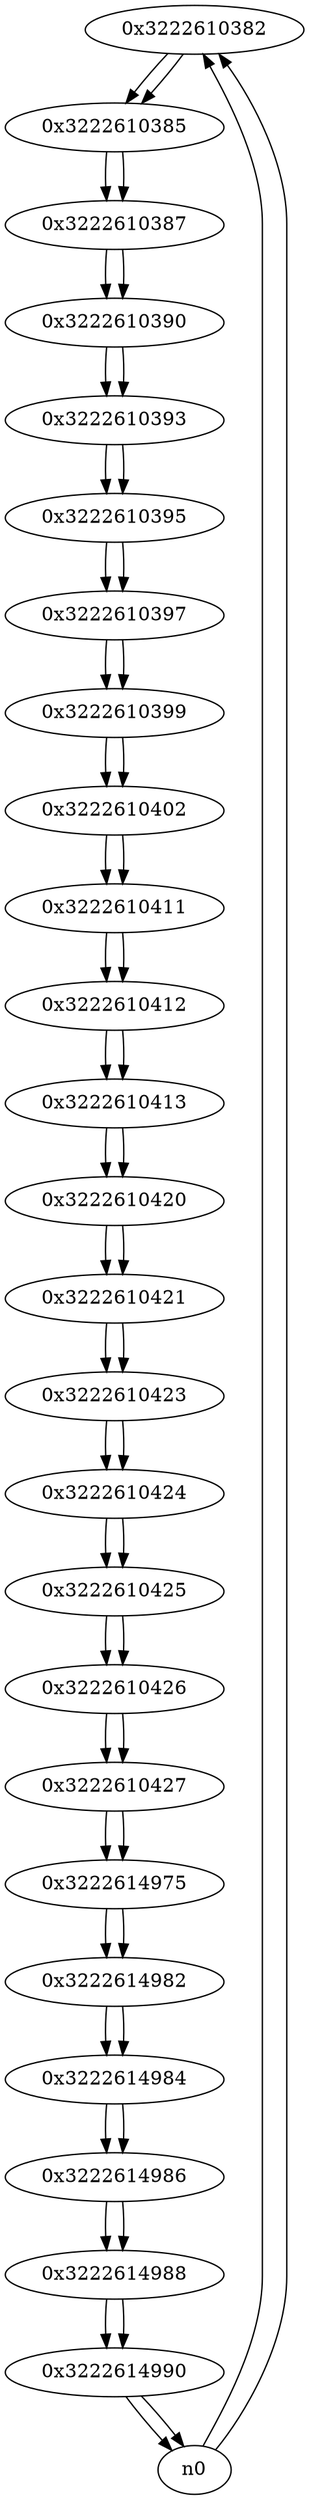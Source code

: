 digraph G{
/* nodes */
  n1 [label="0x3222610382"]
  n2 [label="0x3222610385"]
  n3 [label="0x3222610387"]
  n4 [label="0x3222610390"]
  n5 [label="0x3222610393"]
  n6 [label="0x3222610395"]
  n7 [label="0x3222610397"]
  n8 [label="0x3222610399"]
  n9 [label="0x3222610402"]
  n10 [label="0x3222610411"]
  n11 [label="0x3222610412"]
  n12 [label="0x3222610413"]
  n13 [label="0x3222610420"]
  n14 [label="0x3222610421"]
  n15 [label="0x3222610423"]
  n16 [label="0x3222610424"]
  n17 [label="0x3222610425"]
  n18 [label="0x3222610426"]
  n19 [label="0x3222610427"]
  n20 [label="0x3222614975"]
  n21 [label="0x3222614982"]
  n22 [label="0x3222614984"]
  n23 [label="0x3222614986"]
  n24 [label="0x3222614988"]
  n25 [label="0x3222614990"]
/* edges */
n1 -> n2;
n0 -> n1;
n0 -> n1;
n2 -> n3;
n1 -> n2;
n3 -> n4;
n2 -> n3;
n4 -> n5;
n3 -> n4;
n5 -> n6;
n4 -> n5;
n6 -> n7;
n5 -> n6;
n7 -> n8;
n6 -> n7;
n8 -> n9;
n7 -> n8;
n9 -> n10;
n8 -> n9;
n10 -> n11;
n9 -> n10;
n11 -> n12;
n10 -> n11;
n12 -> n13;
n11 -> n12;
n13 -> n14;
n12 -> n13;
n14 -> n15;
n13 -> n14;
n15 -> n16;
n14 -> n15;
n16 -> n17;
n15 -> n16;
n17 -> n18;
n16 -> n17;
n18 -> n19;
n17 -> n18;
n19 -> n20;
n18 -> n19;
n20 -> n21;
n19 -> n20;
n21 -> n22;
n20 -> n21;
n22 -> n23;
n21 -> n22;
n23 -> n24;
n22 -> n23;
n24 -> n25;
n23 -> n24;
n25 -> n0;
n25 -> n0;
n24 -> n25;
}
